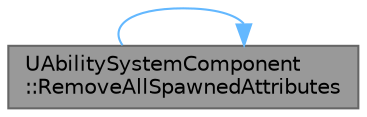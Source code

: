 digraph "UAbilitySystemComponent::RemoveAllSpawnedAttributes"
{
 // INTERACTIVE_SVG=YES
 // LATEX_PDF_SIZE
  bgcolor="transparent";
  edge [fontname=Helvetica,fontsize=10,labelfontname=Helvetica,labelfontsize=10];
  node [fontname=Helvetica,fontsize=10,shape=box,height=0.2,width=0.4];
  rankdir="LR";
  Node1 [id="Node000001",label="UAbilitySystemComponent\l::RemoveAllSpawnedAttributes",height=0.2,width=0.4,color="gray40", fillcolor="grey60", style="filled", fontcolor="black",tooltip="Remove all attribute sets."];
  Node1 -> Node1 [id="edge1_Node000001_Node000001",color="steelblue1",style="solid",tooltip=" "];
}
